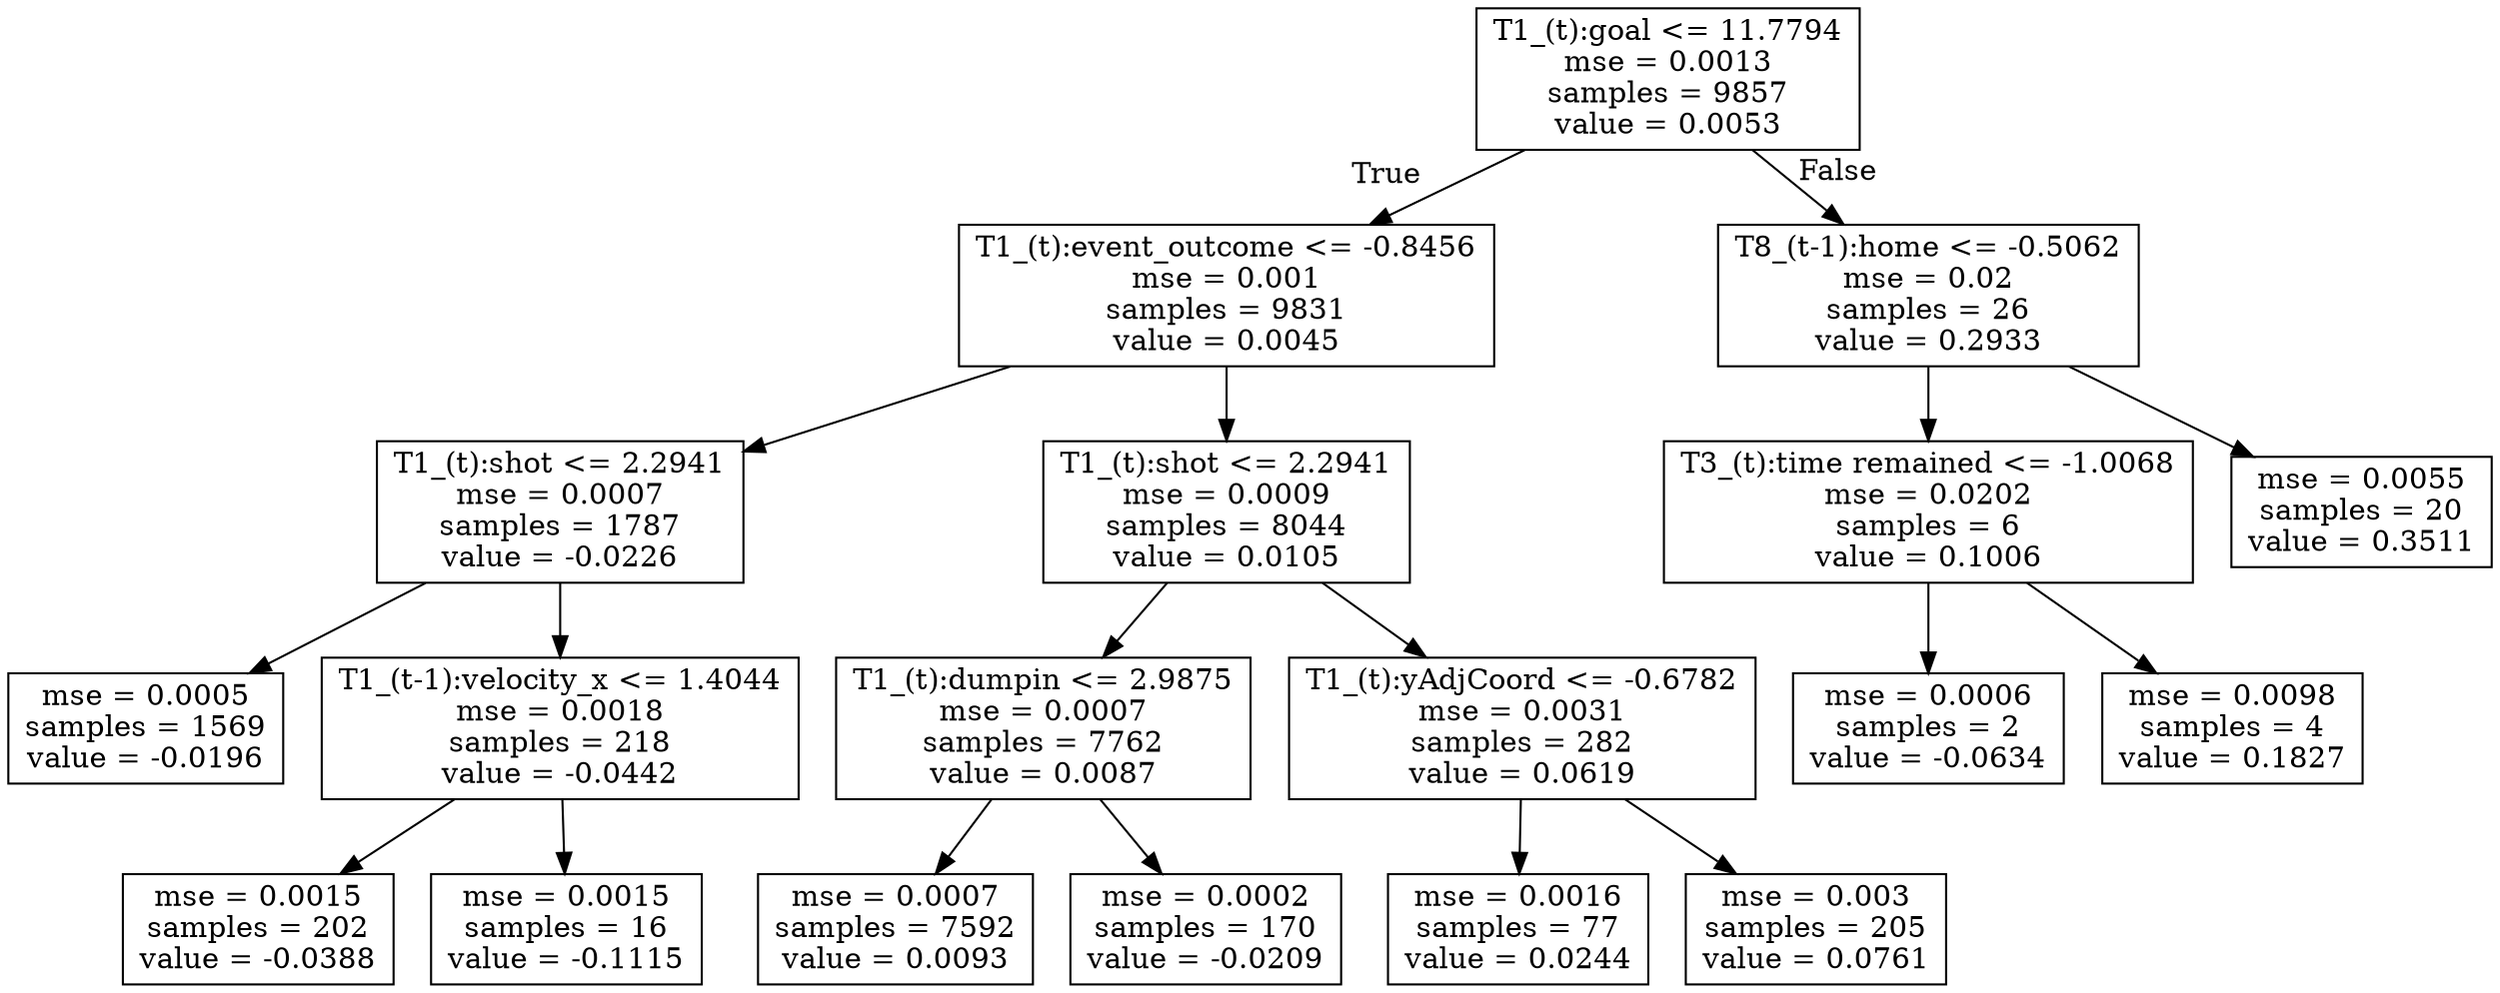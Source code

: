 digraph Tree {
node [shape=box] ;
0 [label="T1_(t):goal <= 11.7794\nmse = 0.0013\nsamples = 9857\nvalue = 0.0053"] ;
1 [label="T1_(t):event_outcome <= -0.8456\nmse = 0.001\nsamples = 9831\nvalue = 0.0045"] ;
0 -> 1 [labeldistance=2.5, labelangle=45, headlabel="True"] ;
3 [label="T1_(t):shot <= 2.2941\nmse = 0.0007\nsamples = 1787\nvalue = -0.0226"] ;
1 -> 3 ;
13 [label="mse = 0.0005\nsamples = 1569\nvalue = -0.0196"] ;
3 -> 13 ;
14 [label="T1_(t-1):velocity_x <= 1.4044\nmse = 0.0018\nsamples = 218\nvalue = -0.0442"] ;
3 -> 14 ;
17 [label="mse = 0.0015\nsamples = 202\nvalue = -0.0388"] ;
14 -> 17 ;
18 [label="mse = 0.0015\nsamples = 16\nvalue = -0.1115"] ;
14 -> 18 ;
4 [label="T1_(t):shot <= 2.2941\nmse = 0.0009\nsamples = 8044\nvalue = 0.0105"] ;
1 -> 4 ;
5 [label="T1_(t):dumpin <= 2.9875\nmse = 0.0007\nsamples = 7762\nvalue = 0.0087"] ;
4 -> 5 ;
9 [label="mse = 0.0007\nsamples = 7592\nvalue = 0.0093"] ;
5 -> 9 ;
10 [label="mse = 0.0002\nsamples = 170\nvalue = -0.0209"] ;
5 -> 10 ;
6 [label="T1_(t):yAdjCoord <= -0.6782\nmse = 0.0031\nsamples = 282\nvalue = 0.0619"] ;
4 -> 6 ;
11 [label="mse = 0.0016\nsamples = 77\nvalue = 0.0244"] ;
6 -> 11 ;
12 [label="mse = 0.003\nsamples = 205\nvalue = 0.0761"] ;
6 -> 12 ;
2 [label="T8_(t-1):home <= -0.5062\nmse = 0.02\nsamples = 26\nvalue = 0.2933"] ;
0 -> 2 [labeldistance=2.5, labelangle=-45, headlabel="False"] ;
7 [label="T3_(t):time remained <= -1.0068\nmse = 0.0202\nsamples = 6\nvalue = 0.1006"] ;
2 -> 7 ;
15 [label="mse = 0.0006\nsamples = 2\nvalue = -0.0634"] ;
7 -> 15 ;
16 [label="mse = 0.0098\nsamples = 4\nvalue = 0.1827"] ;
7 -> 16 ;
8 [label="mse = 0.0055\nsamples = 20\nvalue = 0.3511"] ;
2 -> 8 ;
}